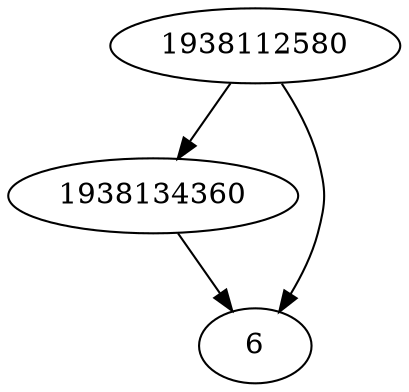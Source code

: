 strict digraph  {
1938134360;
1938112580;
6;
1938134360 -> 6;
1938112580 -> 6;
1938112580 -> 1938134360;
}

